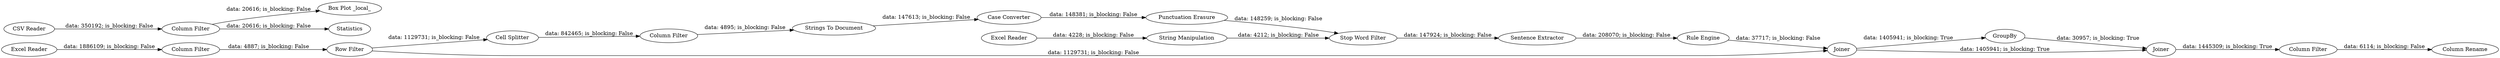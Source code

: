 digraph {
	"7566701552458948706_8" [label="Column Filter"]
	"7566701552458948706_4" [label="Box Plot _local_"]
	"7566701552458948706_29" [label=Joiner]
	"7566701552458948706_1" [label="CSV Reader"]
	"7566701552458948706_16" [label="Column Filter"]
	"7566701552458948706_20" [label="Stop Word Filter"]
	"7566701552458948706_17" [label="Strings To Document"]
	"7566701552458948706_31" [label="Column Filter"]
	"7566701552458948706_18" [label="Case Converter"]
	"7566701552458948706_32" [label="Column Rename"]
	"7566701552458948706_19" [label="Punctuation Erasure"]
	"7566701552458948706_26" [label=GroupBy]
	"7566701552458948706_2" [label="Column Filter"]
	"7566701552458948706_3" [label=Statistics]
	"7566701552458948706_15" [label="Cell Splitter"]
	"7566701552458948706_30" [label=Joiner]
	"7566701552458948706_23" [label="Sentence Extractor"]
	"7566701552458948706_9" [label="Row Filter"]
	"7566701552458948706_25" [label="Rule Engine"]
	"7566701552458948706_7" [label="Excel Reader"]
	"7566701552458948706_22" [label="String Manipulation"]
	"7566701552458948706_24" [label="Excel Reader"]
	"7566701552458948706_18" -> "7566701552458948706_19" [label="data: 148381; is_blocking: False"]
	"7566701552458948706_7" -> "7566701552458948706_8" [label="data: 1886109; is_blocking: False"]
	"7566701552458948706_23" -> "7566701552458948706_25" [label="data: 208070; is_blocking: False"]
	"7566701552458948706_1" -> "7566701552458948706_2" [label="data: 350192; is_blocking: False"]
	"7566701552458948706_17" -> "7566701552458948706_18" [label="data: 147613; is_blocking: False"]
	"7566701552458948706_29" -> "7566701552458948706_30" [label="data: 1405941; is_blocking: True"]
	"7566701552458948706_30" -> "7566701552458948706_31" [label="data: 1445309; is_blocking: True"]
	"7566701552458948706_29" -> "7566701552458948706_26" [label="data: 1405941; is_blocking: True"]
	"7566701552458948706_15" -> "7566701552458948706_16" [label="data: 842465; is_blocking: False"]
	"7566701552458948706_25" -> "7566701552458948706_29" [label="data: 37717; is_blocking: False"]
	"7566701552458948706_31" -> "7566701552458948706_32" [label="data: 6114; is_blocking: False"]
	"7566701552458948706_24" -> "7566701552458948706_22" [label="data: 4228; is_blocking: False"]
	"7566701552458948706_22" -> "7566701552458948706_20" [label="data: 4212; is_blocking: False"]
	"7566701552458948706_16" -> "7566701552458948706_17" [label="data: 4895; is_blocking: False"]
	"7566701552458948706_9" -> "7566701552458948706_15" [label="data: 1129731; is_blocking: False"]
	"7566701552458948706_26" -> "7566701552458948706_30" [label="data: 30957; is_blocking: True"]
	"7566701552458948706_20" -> "7566701552458948706_23" [label="data: 147924; is_blocking: False"]
	"7566701552458948706_9" -> "7566701552458948706_29" [label="data: 1129731; is_blocking: False"]
	"7566701552458948706_8" -> "7566701552458948706_9" [label="data: 4887; is_blocking: False"]
	"7566701552458948706_2" -> "7566701552458948706_3" [label="data: 20616; is_blocking: False"]
	"7566701552458948706_2" -> "7566701552458948706_4" [label="data: 20616; is_blocking: False"]
	"7566701552458948706_19" -> "7566701552458948706_20" [label="data: 148259; is_blocking: False"]
	rankdir=LR
}

